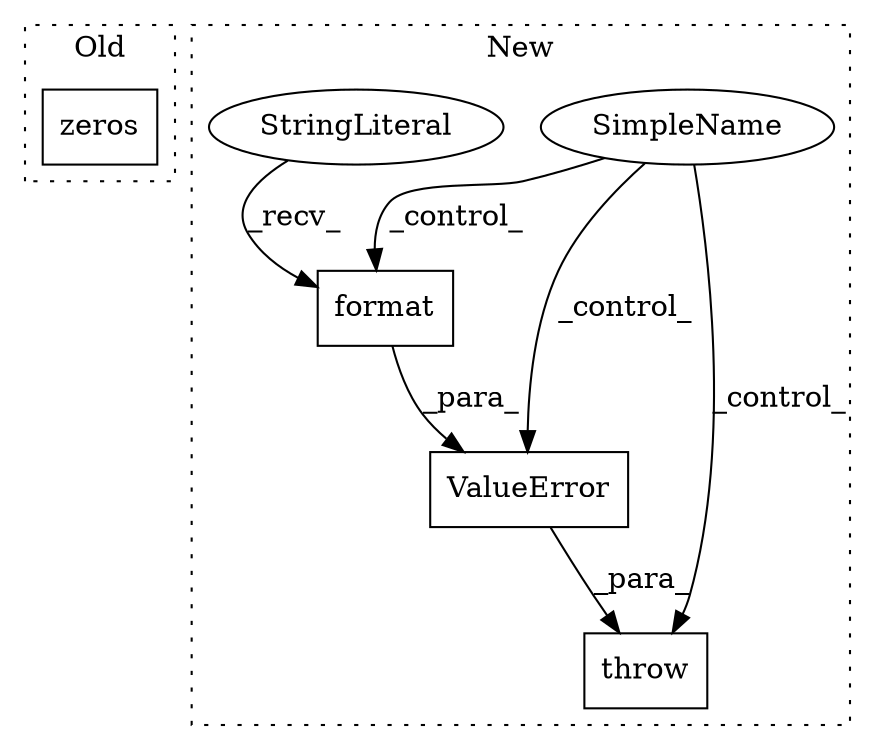 digraph G {
subgraph cluster0 {
1 [label="zeros" a="32" s="2353,2373" l="6,1" shape="box"];
label = "Old";
style="dotted";
}
subgraph cluster1 {
2 [label="format" a="32" s="3538,3584" l="7,1" shape="box"];
3 [label="StringLiteral" a="45" s="3487" l="50" shape="ellipse"];
4 [label="ValueError" a="32" s="3476,3585" l="11,1" shape="box"];
5 [label="SimpleName" a="42" s="" l="" shape="ellipse"];
6 [label="throw" a="53" s="3470" l="6" shape="box"];
label = "New";
style="dotted";
}
2 -> 4 [label="_para_"];
3 -> 2 [label="_recv_"];
4 -> 6 [label="_para_"];
5 -> 4 [label="_control_"];
5 -> 2 [label="_control_"];
5 -> 6 [label="_control_"];
}